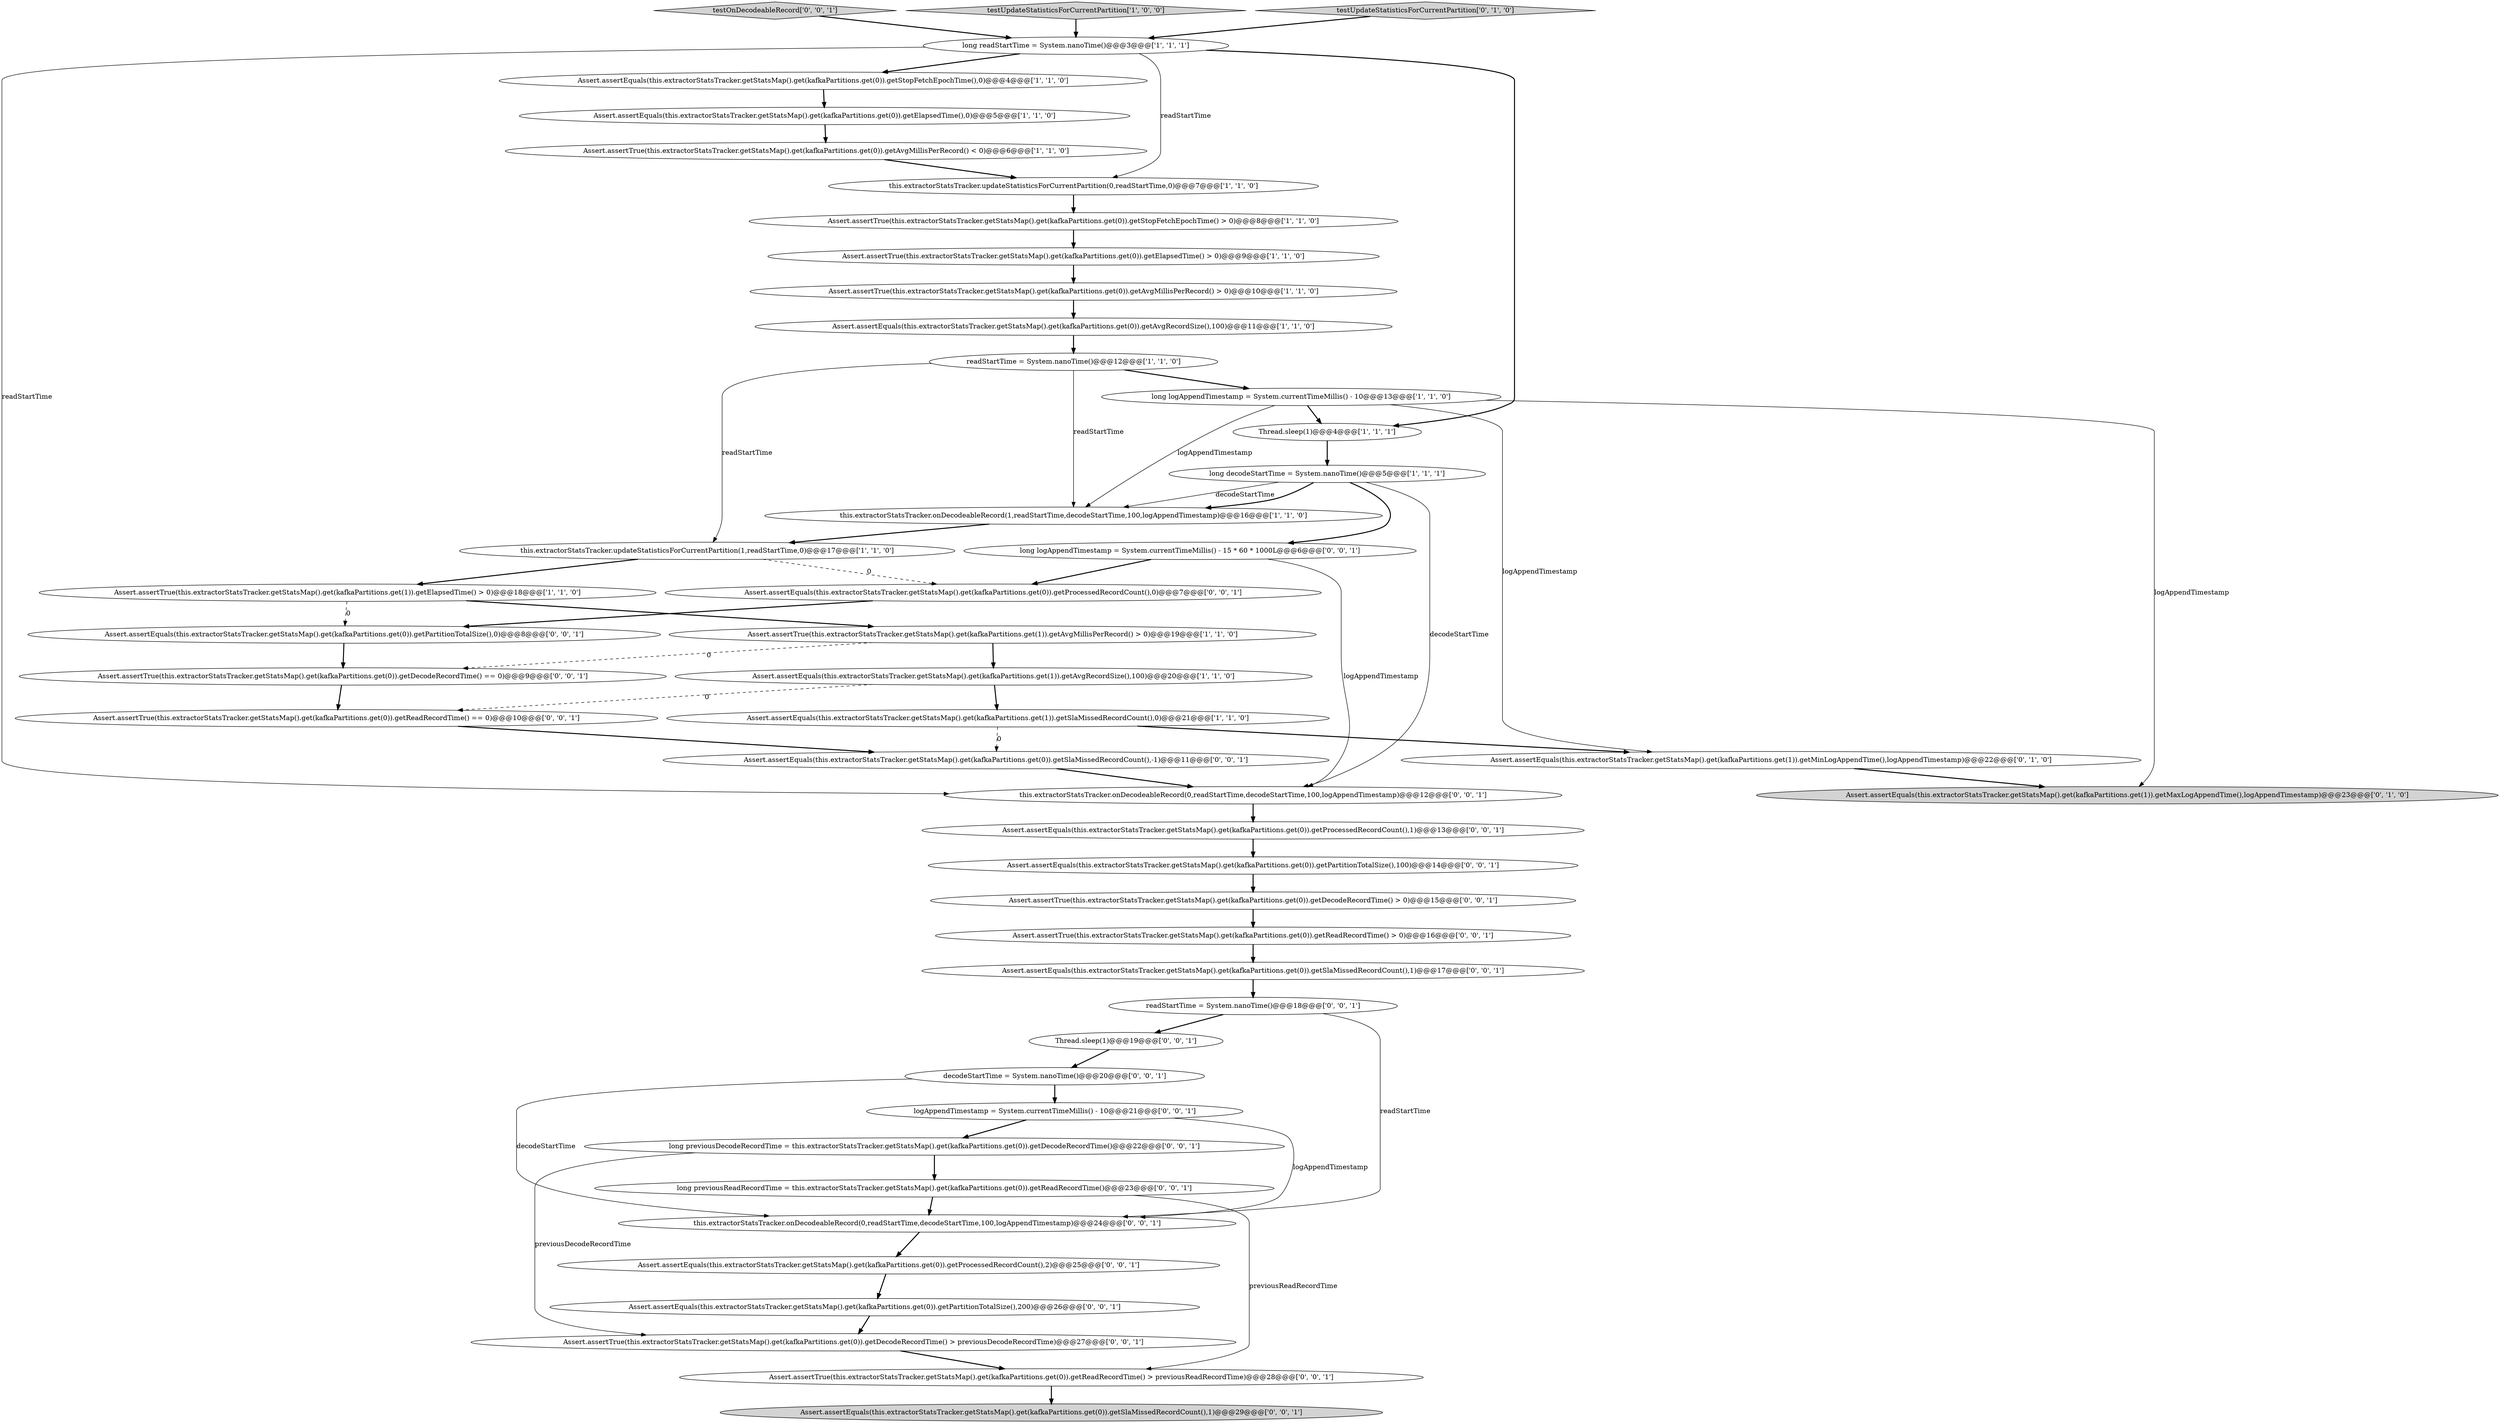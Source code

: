 digraph {
13 [style = filled, label = "Assert.assertEquals(this.extractorStatsTracker.getStatsMap().get(kafkaPartitions.get(0)).getElapsedTime(),0)@@@5@@@['1', '1', '0']", fillcolor = white, shape = ellipse image = "AAA0AAABBB1BBB"];
32 [style = filled, label = "decodeStartTime = System.nanoTime()@@@20@@@['0', '0', '1']", fillcolor = white, shape = ellipse image = "AAA0AAABBB3BBB"];
38 [style = filled, label = "testOnDecodeableRecord['0', '0', '1']", fillcolor = lightgray, shape = diamond image = "AAA0AAABBB3BBB"];
6 [style = filled, label = "long readStartTime = System.nanoTime()@@@3@@@['1', '1', '1']", fillcolor = white, shape = ellipse image = "AAA0AAABBB1BBB"];
15 [style = filled, label = "this.extractorStatsTracker.onDecodeableRecord(1,readStartTime,decodeStartTime,100,logAppendTimestamp)@@@16@@@['1', '1', '0']", fillcolor = white, shape = ellipse image = "AAA0AAABBB1BBB"];
17 [style = filled, label = "long decodeStartTime = System.nanoTime()@@@5@@@['1', '1', '1']", fillcolor = white, shape = ellipse image = "AAA0AAABBB1BBB"];
24 [style = filled, label = "Assert.assertTrue(this.extractorStatsTracker.getStatsMap().get(kafkaPartitions.get(0)).getDecodeRecordTime() == 0)@@@9@@@['0', '0', '1']", fillcolor = white, shape = ellipse image = "AAA0AAABBB3BBB"];
37 [style = filled, label = "Assert.assertTrue(this.extractorStatsTracker.getStatsMap().get(kafkaPartitions.get(0)).getReadRecordTime() > 0)@@@16@@@['0', '0', '1']", fillcolor = white, shape = ellipse image = "AAA0AAABBB3BBB"];
45 [style = filled, label = "Assert.assertEquals(this.extractorStatsTracker.getStatsMap().get(kafkaPartitions.get(0)).getSlaMissedRecordCount(),1)@@@17@@@['0', '0', '1']", fillcolor = white, shape = ellipse image = "AAA0AAABBB3BBB"];
33 [style = filled, label = "Assert.assertEquals(this.extractorStatsTracker.getStatsMap().get(kafkaPartitions.get(0)).getPartitionTotalSize(),100)@@@14@@@['0', '0', '1']", fillcolor = white, shape = ellipse image = "AAA0AAABBB3BBB"];
11 [style = filled, label = "Assert.assertEquals(this.extractorStatsTracker.getStatsMap().get(kafkaPartitions.get(1)).getSlaMissedRecordCount(),0)@@@21@@@['1', '1', '0']", fillcolor = white, shape = ellipse image = "AAA0AAABBB1BBB"];
35 [style = filled, label = "Assert.assertTrue(this.extractorStatsTracker.getStatsMap().get(kafkaPartitions.get(0)).getDecodeRecordTime() > previousDecodeRecordTime)@@@27@@@['0', '0', '1']", fillcolor = white, shape = ellipse image = "AAA0AAABBB3BBB"];
29 [style = filled, label = "Assert.assertEquals(this.extractorStatsTracker.getStatsMap().get(kafkaPartitions.get(0)).getSlaMissedRecordCount(),-1)@@@11@@@['0', '0', '1']", fillcolor = white, shape = ellipse image = "AAA0AAABBB3BBB"];
30 [style = filled, label = "Assert.assertEquals(this.extractorStatsTracker.getStatsMap().get(kafkaPartitions.get(0)).getProcessedRecordCount(),0)@@@7@@@['0', '0', '1']", fillcolor = white, shape = ellipse image = "AAA0AAABBB3BBB"];
36 [style = filled, label = "Assert.assertTrue(this.extractorStatsTracker.getStatsMap().get(kafkaPartitions.get(0)).getReadRecordTime() == 0)@@@10@@@['0', '0', '1']", fillcolor = white, shape = ellipse image = "AAA0AAABBB3BBB"];
40 [style = filled, label = "Assert.assertEquals(this.extractorStatsTracker.getStatsMap().get(kafkaPartitions.get(0)).getPartitionTotalSize(),200)@@@26@@@['0', '0', '1']", fillcolor = white, shape = ellipse image = "AAA0AAABBB3BBB"];
47 [style = filled, label = "Assert.assertTrue(this.extractorStatsTracker.getStatsMap().get(kafkaPartitions.get(0)).getDecodeRecordTime() > 0)@@@15@@@['0', '0', '1']", fillcolor = white, shape = ellipse image = "AAA0AAABBB3BBB"];
43 [style = filled, label = "Assert.assertEquals(this.extractorStatsTracker.getStatsMap().get(kafkaPartitions.get(0)).getProcessedRecordCount(),2)@@@25@@@['0', '0', '1']", fillcolor = white, shape = ellipse image = "AAA0AAABBB3BBB"];
18 [style = filled, label = "Assert.assertEquals(this.extractorStatsTracker.getStatsMap().get(kafkaPartitions.get(0)).getStopFetchEpochTime(),0)@@@4@@@['1', '1', '0']", fillcolor = white, shape = ellipse image = "AAA0AAABBB1BBB"];
8 [style = filled, label = "Assert.assertTrue(this.extractorStatsTracker.getStatsMap().get(kafkaPartitions.get(0)).getElapsedTime() > 0)@@@9@@@['1', '1', '0']", fillcolor = white, shape = ellipse image = "AAA0AAABBB1BBB"];
41 [style = filled, label = "Assert.assertEquals(this.extractorStatsTracker.getStatsMap().get(kafkaPartitions.get(0)).getPartitionTotalSize(),0)@@@8@@@['0', '0', '1']", fillcolor = white, shape = ellipse image = "AAA0AAABBB3BBB"];
5 [style = filled, label = "testUpdateStatisticsForCurrentPartition['1', '0', '0']", fillcolor = lightgray, shape = diamond image = "AAA0AAABBB1BBB"];
2 [style = filled, label = "this.extractorStatsTracker.updateStatisticsForCurrentPartition(1,readStartTime,0)@@@17@@@['1', '1', '0']", fillcolor = white, shape = ellipse image = "AAA0AAABBB1BBB"];
16 [style = filled, label = "readStartTime = System.nanoTime()@@@12@@@['1', '1', '0']", fillcolor = white, shape = ellipse image = "AAA0AAABBB1BBB"];
34 [style = filled, label = "long previousReadRecordTime = this.extractorStatsTracker.getStatsMap().get(kafkaPartitions.get(0)).getReadRecordTime()@@@23@@@['0', '0', '1']", fillcolor = white, shape = ellipse image = "AAA0AAABBB3BBB"];
23 [style = filled, label = "this.extractorStatsTracker.onDecodeableRecord(0,readStartTime,decodeStartTime,100,logAppendTimestamp)@@@24@@@['0', '0', '1']", fillcolor = white, shape = ellipse image = "AAA0AAABBB3BBB"];
22 [style = filled, label = "testUpdateStatisticsForCurrentPartition['0', '1', '0']", fillcolor = lightgray, shape = diamond image = "AAA0AAABBB2BBB"];
9 [style = filled, label = "Assert.assertEquals(this.extractorStatsTracker.getStatsMap().get(kafkaPartitions.get(1)).getAvgRecordSize(),100)@@@20@@@['1', '1', '0']", fillcolor = white, shape = ellipse image = "AAA0AAABBB1BBB"];
21 [style = filled, label = "Assert.assertEquals(this.extractorStatsTracker.getStatsMap().get(kafkaPartitions.get(1)).getMaxLogAppendTime(),logAppendTimestamp)@@@23@@@['0', '1', '0']", fillcolor = lightgray, shape = ellipse image = "AAA1AAABBB2BBB"];
25 [style = filled, label = "Assert.assertTrue(this.extractorStatsTracker.getStatsMap().get(kafkaPartitions.get(0)).getReadRecordTime() > previousReadRecordTime)@@@28@@@['0', '0', '1']", fillcolor = white, shape = ellipse image = "AAA0AAABBB3BBB"];
4 [style = filled, label = "Assert.assertTrue(this.extractorStatsTracker.getStatsMap().get(kafkaPartitions.get(0)).getAvgMillisPerRecord() > 0)@@@10@@@['1', '1', '0']", fillcolor = white, shape = ellipse image = "AAA0AAABBB1BBB"];
0 [style = filled, label = "this.extractorStatsTracker.updateStatisticsForCurrentPartition(0,readStartTime,0)@@@7@@@['1', '1', '0']", fillcolor = white, shape = ellipse image = "AAA0AAABBB1BBB"];
42 [style = filled, label = "Thread.sleep(1)@@@19@@@['0', '0', '1']", fillcolor = white, shape = ellipse image = "AAA0AAABBB3BBB"];
1 [style = filled, label = "Assert.assertTrue(this.extractorStatsTracker.getStatsMap().get(kafkaPartitions.get(0)).getStopFetchEpochTime() > 0)@@@8@@@['1', '1', '0']", fillcolor = white, shape = ellipse image = "AAA0AAABBB1BBB"];
39 [style = filled, label = "long previousDecodeRecordTime = this.extractorStatsTracker.getStatsMap().get(kafkaPartitions.get(0)).getDecodeRecordTime()@@@22@@@['0', '0', '1']", fillcolor = white, shape = ellipse image = "AAA0AAABBB3BBB"];
46 [style = filled, label = "Assert.assertEquals(this.extractorStatsTracker.getStatsMap().get(kafkaPartitions.get(0)).getProcessedRecordCount(),1)@@@13@@@['0', '0', '1']", fillcolor = white, shape = ellipse image = "AAA0AAABBB3BBB"];
12 [style = filled, label = "long logAppendTimestamp = System.currentTimeMillis() - 10@@@13@@@['1', '1', '0']", fillcolor = white, shape = ellipse image = "AAA0AAABBB1BBB"];
27 [style = filled, label = "logAppendTimestamp = System.currentTimeMillis() - 10@@@21@@@['0', '0', '1']", fillcolor = white, shape = ellipse image = "AAA0AAABBB3BBB"];
44 [style = filled, label = "Assert.assertEquals(this.extractorStatsTracker.getStatsMap().get(kafkaPartitions.get(0)).getSlaMissedRecordCount(),1)@@@29@@@['0', '0', '1']", fillcolor = lightgray, shape = ellipse image = "AAA0AAABBB3BBB"];
19 [style = filled, label = "Assert.assertTrue(this.extractorStatsTracker.getStatsMap().get(kafkaPartitions.get(1)).getAvgMillisPerRecord() > 0)@@@19@@@['1', '1', '0']", fillcolor = white, shape = ellipse image = "AAA0AAABBB1BBB"];
20 [style = filled, label = "Assert.assertEquals(this.extractorStatsTracker.getStatsMap().get(kafkaPartitions.get(1)).getMinLogAppendTime(),logAppendTimestamp)@@@22@@@['0', '1', '0']", fillcolor = white, shape = ellipse image = "AAA1AAABBB2BBB"];
7 [style = filled, label = "Assert.assertTrue(this.extractorStatsTracker.getStatsMap().get(kafkaPartitions.get(0)).getAvgMillisPerRecord() < 0)@@@6@@@['1', '1', '0']", fillcolor = white, shape = ellipse image = "AAA0AAABBB1BBB"];
10 [style = filled, label = "Assert.assertTrue(this.extractorStatsTracker.getStatsMap().get(kafkaPartitions.get(1)).getElapsedTime() > 0)@@@18@@@['1', '1', '0']", fillcolor = white, shape = ellipse image = "AAA0AAABBB1BBB"];
31 [style = filled, label = "long logAppendTimestamp = System.currentTimeMillis() - 15 * 60 * 1000L@@@6@@@['0', '0', '1']", fillcolor = white, shape = ellipse image = "AAA0AAABBB3BBB"];
3 [style = filled, label = "Thread.sleep(1)@@@4@@@['1', '1', '1']", fillcolor = white, shape = ellipse image = "AAA0AAABBB1BBB"];
26 [style = filled, label = "this.extractorStatsTracker.onDecodeableRecord(0,readStartTime,decodeStartTime,100,logAppendTimestamp)@@@12@@@['0', '0', '1']", fillcolor = white, shape = ellipse image = "AAA0AAABBB3BBB"];
14 [style = filled, label = "Assert.assertEquals(this.extractorStatsTracker.getStatsMap().get(kafkaPartitions.get(0)).getAvgRecordSize(),100)@@@11@@@['1', '1', '0']", fillcolor = white, shape = ellipse image = "AAA0AAABBB1BBB"];
28 [style = filled, label = "readStartTime = System.nanoTime()@@@18@@@['0', '0', '1']", fillcolor = white, shape = ellipse image = "AAA0AAABBB3BBB"];
26->46 [style = bold, label=""];
29->26 [style = bold, label=""];
6->26 [style = solid, label="readStartTime"];
6->18 [style = bold, label=""];
27->39 [style = bold, label=""];
13->7 [style = bold, label=""];
19->9 [style = bold, label=""];
9->11 [style = bold, label=""];
11->20 [style = bold, label=""];
14->16 [style = bold, label=""];
38->6 [style = bold, label=""];
8->4 [style = bold, label=""];
36->29 [style = bold, label=""];
41->24 [style = bold, label=""];
22->6 [style = bold, label=""];
42->32 [style = bold, label=""];
39->34 [style = bold, label=""];
24->36 [style = bold, label=""];
28->23 [style = solid, label="readStartTime"];
34->23 [style = bold, label=""];
1->8 [style = bold, label=""];
18->13 [style = bold, label=""];
19->24 [style = dashed, label="0"];
31->26 [style = solid, label="logAppendTimestamp"];
32->27 [style = bold, label=""];
2->10 [style = bold, label=""];
27->23 [style = solid, label="logAppendTimestamp"];
17->15 [style = solid, label="decodeStartTime"];
33->47 [style = bold, label=""];
23->43 [style = bold, label=""];
0->1 [style = bold, label=""];
15->2 [style = bold, label=""];
46->33 [style = bold, label=""];
30->41 [style = bold, label=""];
12->21 [style = solid, label="logAppendTimestamp"];
10->19 [style = bold, label=""];
11->29 [style = dashed, label="0"];
16->12 [style = bold, label=""];
20->21 [style = bold, label=""];
3->17 [style = bold, label=""];
45->28 [style = bold, label=""];
12->15 [style = solid, label="logAppendTimestamp"];
34->25 [style = solid, label="previousReadRecordTime"];
17->26 [style = solid, label="decodeStartTime"];
9->36 [style = dashed, label="0"];
16->15 [style = solid, label="readStartTime"];
17->15 [style = bold, label=""];
2->30 [style = dashed, label="0"];
12->3 [style = bold, label=""];
10->41 [style = dashed, label="0"];
39->35 [style = solid, label="previousDecodeRecordTime"];
7->0 [style = bold, label=""];
6->3 [style = bold, label=""];
28->42 [style = bold, label=""];
43->40 [style = bold, label=""];
12->20 [style = solid, label="logAppendTimestamp"];
37->45 [style = bold, label=""];
4->14 [style = bold, label=""];
6->0 [style = solid, label="readStartTime"];
35->25 [style = bold, label=""];
31->30 [style = bold, label=""];
40->35 [style = bold, label=""];
25->44 [style = bold, label=""];
47->37 [style = bold, label=""];
5->6 [style = bold, label=""];
32->23 [style = solid, label="decodeStartTime"];
16->2 [style = solid, label="readStartTime"];
17->31 [style = bold, label=""];
}
